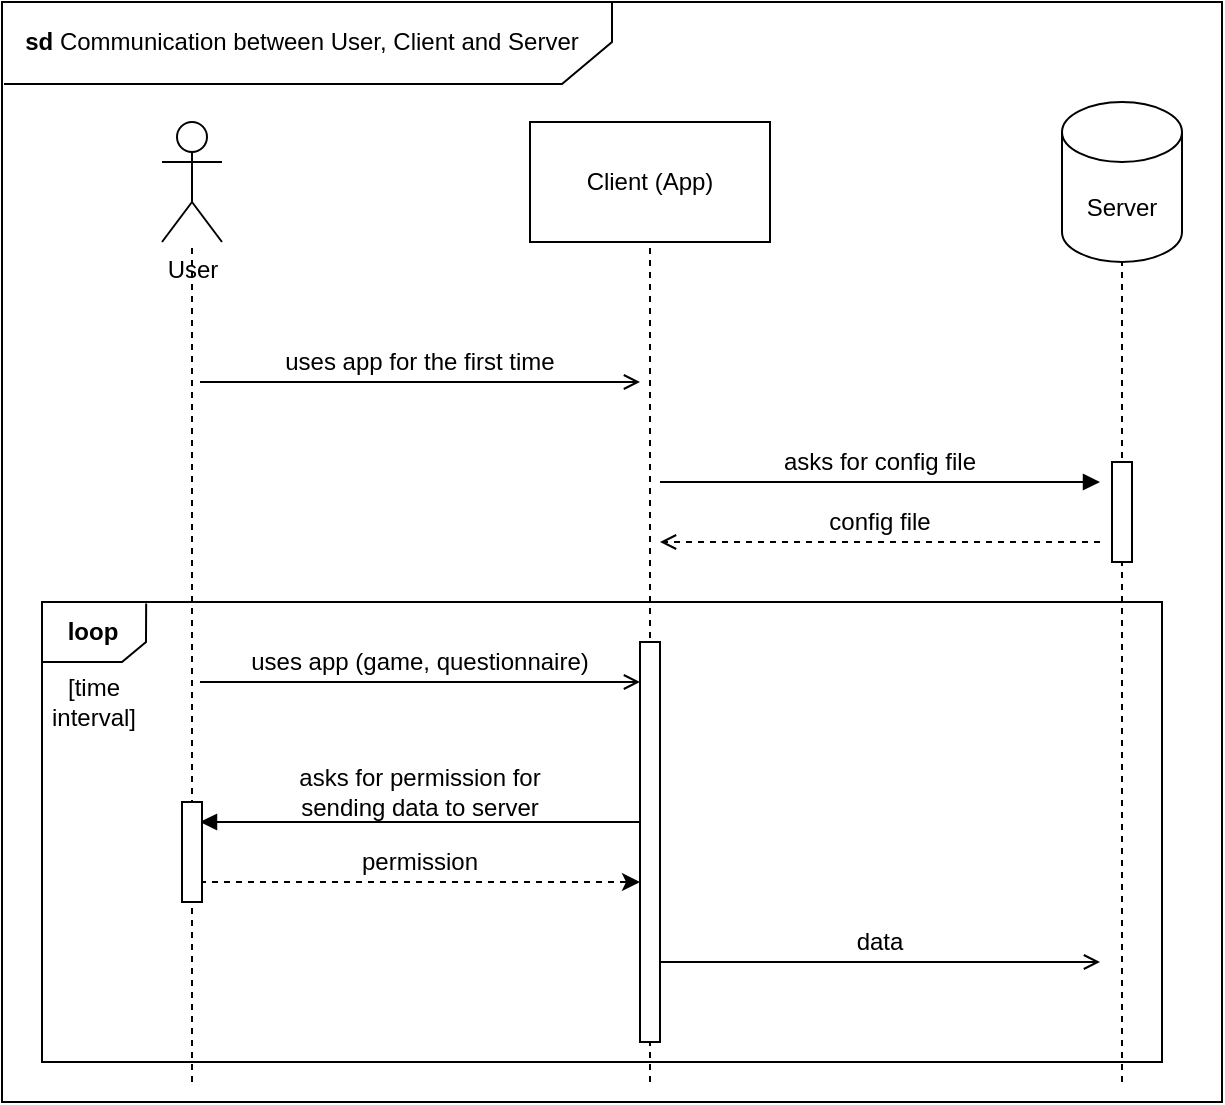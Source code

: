 <mxfile version="15.1.2" type="device"><diagram id="REJW56wdaNitzeAncw-F" name="Page-1"><mxGraphModel dx="1550" dy="859" grid="1" gridSize="10" guides="1" tooltips="1" connect="1" arrows="1" fold="1" page="1" pageScale="1" pageWidth="827" pageHeight="1169" math="0" shadow="0"><root><mxCell id="0"/><mxCell id="1" parent="0"/><mxCell id="6M1lN9iOHNT6FxCKW3XG-34" value="" style="rounded=0;whiteSpace=wrap;html=1;fillColor=none;" parent="1" vertex="1"><mxGeometry x="30" y="40" width="610" height="550" as="geometry"/></mxCell><mxCell id="oHA89BchOG9EVFT2SQ85-9" value="" style="rounded=0;whiteSpace=wrap;html=1;fillColor=none;" vertex="1" parent="1"><mxGeometry x="50" y="340" width="560" height="230" as="geometry"/></mxCell><mxCell id="oHA89BchOG9EVFT2SQ85-10" value="" style="endArrow=none;html=1;rounded=0;entryX=0.093;entryY=0.003;entryDx=0;entryDy=0;entryPerimeter=0;" edge="1" parent="1" target="oHA89BchOG9EVFT2SQ85-9"><mxGeometry width="50" height="50" relative="1" as="geometry"><mxPoint x="50" y="370" as="sourcePoint"/><mxPoint x="157" y="340" as="targetPoint"/><Array as="points"><mxPoint x="90" y="370"/><mxPoint x="102" y="360"/></Array></mxGeometry></mxCell><mxCell id="oHA89BchOG9EVFT2SQ85-11" value="&lt;font style=&quot;font-size: 12px&quot;&gt;&lt;b&gt;loop&lt;/b&gt;&lt;/font&gt;" style="text;html=1;strokeColor=none;fillColor=none;align=center;verticalAlign=middle;whiteSpace=wrap;rounded=0;" vertex="1" parent="1"><mxGeometry x="60" y="345" width="31" height="20" as="geometry"/></mxCell><mxCell id="6M1lN9iOHNT6FxCKW3XG-5" value="Client (App)" style="rounded=0;whiteSpace=wrap;html=1;fillColor=none;" parent="1" vertex="1"><mxGeometry x="294" y="100" width="120" height="60" as="geometry"/></mxCell><mxCell id="6M1lN9iOHNT6FxCKW3XG-6" value="&lt;div&gt;User&lt;/div&gt;" style="shape=umlActor;verticalLabelPosition=bottom;verticalAlign=top;html=1;outlineConnect=0;fillColor=none;" parent="1" vertex="1"><mxGeometry x="110" y="100" width="30" height="60" as="geometry"/></mxCell><mxCell id="6M1lN9iOHNT6FxCKW3XG-11" value="Server" style="shape=cylinder3;whiteSpace=wrap;html=1;boundedLbl=1;backgroundOutline=1;size=15;fillColor=none;" parent="1" vertex="1"><mxGeometry x="560" y="90" width="60" height="80" as="geometry"/></mxCell><mxCell id="6M1lN9iOHNT6FxCKW3XG-15" value="" style="endArrow=none;dashed=1;html=1;" parent="1" edge="1" target="6M1lN9iOHNT6FxCKW3XG-6"><mxGeometry width="50" height="50" relative="1" as="geometry"><mxPoint x="125" y="580" as="sourcePoint"/><mxPoint x="124.5" y="210" as="targetPoint"/></mxGeometry></mxCell><mxCell id="6M1lN9iOHNT6FxCKW3XG-18" value="" style="endArrow=classic;html=1;endFill=1;dashed=1;" parent="1" edge="1"><mxGeometry width="50" height="50" relative="1" as="geometry"><mxPoint x="129" y="480" as="sourcePoint"/><mxPoint x="349" y="480" as="targetPoint"/></mxGeometry></mxCell><mxCell id="6M1lN9iOHNT6FxCKW3XG-19" value="" style="endArrow=block;html=1;endFill=1;" parent="1" edge="1"><mxGeometry width="50" height="50" relative="1" as="geometry"><mxPoint x="349" y="450" as="sourcePoint"/><mxPoint x="129" y="450" as="targetPoint"/></mxGeometry></mxCell><mxCell id="6M1lN9iOHNT6FxCKW3XG-20" value="asks for permission for sending data to server" style="text;html=1;strokeColor=none;fillColor=none;align=center;verticalAlign=middle;whiteSpace=wrap;rounded=0;" parent="1" vertex="1"><mxGeometry x="169" y="420" width="140" height="30" as="geometry"/></mxCell><mxCell id="6M1lN9iOHNT6FxCKW3XG-21" value="permission" style="text;html=1;strokeColor=none;fillColor=none;align=center;verticalAlign=middle;whiteSpace=wrap;rounded=0;" parent="1" vertex="1"><mxGeometry x="169" y="460" width="140" height="20" as="geometry"/></mxCell><mxCell id="6M1lN9iOHNT6FxCKW3XG-22" value="" style="endArrow=block;html=1;endFill=1;" parent="1" edge="1"><mxGeometry width="50" height="50" relative="1" as="geometry"><mxPoint x="359" y="280" as="sourcePoint"/><mxPoint x="579" y="280" as="targetPoint"/></mxGeometry></mxCell><mxCell id="6M1lN9iOHNT6FxCKW3XG-23" value="" style="endArrow=open;html=1;endFill=0;dashed=1;" parent="1" edge="1"><mxGeometry width="50" height="50" relative="1" as="geometry"><mxPoint x="579" y="310" as="sourcePoint"/><mxPoint x="359" y="310" as="targetPoint"/></mxGeometry></mxCell><mxCell id="6M1lN9iOHNT6FxCKW3XG-24" value="config file" style="text;html=1;strokeColor=none;fillColor=none;align=center;verticalAlign=middle;whiteSpace=wrap;rounded=0;" parent="1" vertex="1"><mxGeometry x="399" y="290" width="140" height="20" as="geometry"/></mxCell><mxCell id="6M1lN9iOHNT6FxCKW3XG-25" value="asks for config file" style="text;html=1;strokeColor=none;fillColor=none;align=center;verticalAlign=middle;whiteSpace=wrap;rounded=0;" parent="1" vertex="1"><mxGeometry x="399" y="260" width="140" height="20" as="geometry"/></mxCell><mxCell id="6M1lN9iOHNT6FxCKW3XG-28" value="" style="endArrow=open;html=1;endFill=0;" parent="1" edge="1"><mxGeometry width="50" height="50" relative="1" as="geometry"><mxPoint x="129" y="380" as="sourcePoint"/><mxPoint x="349" y="380" as="targetPoint"/></mxGeometry></mxCell><mxCell id="6M1lN9iOHNT6FxCKW3XG-29" value="uses app (game, questionnaire)" style="text;html=1;strokeColor=none;fillColor=none;align=center;verticalAlign=middle;whiteSpace=wrap;rounded=0;" parent="1" vertex="1"><mxGeometry x="149" y="360" width="180" height="20" as="geometry"/></mxCell><mxCell id="6M1lN9iOHNT6FxCKW3XG-30" value="" style="endArrow=open;html=1;endFill=0;" parent="1" edge="1"><mxGeometry width="50" height="50" relative="1" as="geometry"><mxPoint x="359" y="520" as="sourcePoint"/><mxPoint x="579" y="520" as="targetPoint"/></mxGeometry></mxCell><mxCell id="6M1lN9iOHNT6FxCKW3XG-33" value="data" style="text;html=1;strokeColor=none;fillColor=none;align=center;verticalAlign=middle;whiteSpace=wrap;rounded=0;" parent="1" vertex="1"><mxGeometry x="399" y="500" width="140" height="20" as="geometry"/></mxCell><mxCell id="6M1lN9iOHNT6FxCKW3XG-36" value="" style="endArrow=none;html=1;entryX=0.5;entryY=0;entryDx=0;entryDy=0;rounded=0;" parent="1" target="6M1lN9iOHNT6FxCKW3XG-34" edge="1"><mxGeometry width="50" height="50" relative="1" as="geometry"><mxPoint x="31" y="81" as="sourcePoint"/><mxPoint x="750" y="60" as="targetPoint"/><Array as="points"><mxPoint x="310" y="81"/><mxPoint x="335" y="60"/></Array></mxGeometry></mxCell><mxCell id="6M1lN9iOHNT6FxCKW3XG-37" value="&lt;font style=&quot;font-size: 12px&quot;&gt;&lt;b&gt;sd&lt;/b&gt; &lt;font style=&quot;font-size: 12px&quot;&gt;Communication between User, Client and Server&lt;/font&gt;&lt;/font&gt;" style="text;html=1;strokeColor=none;fillColor=none;align=center;verticalAlign=middle;whiteSpace=wrap;rounded=0;" parent="1" vertex="1"><mxGeometry x="40" y="50" width="280" height="20" as="geometry"/></mxCell><mxCell id="oHA89BchOG9EVFT2SQ85-1" value="" style="endArrow=none;dashed=1;html=1;entryX=0.5;entryY=1;entryDx=0;entryDy=0;entryPerimeter=0;" edge="1" parent="1" target="6M1lN9iOHNT6FxCKW3XG-11"><mxGeometry width="50" height="50" relative="1" as="geometry"><mxPoint x="590" y="580" as="sourcePoint"/><mxPoint x="589.5" y="210" as="targetPoint"/><Array as="points"><mxPoint x="590" y="390"/></Array></mxGeometry></mxCell><mxCell id="oHA89BchOG9EVFT2SQ85-2" value="" style="endArrow=open;html=1;endFill=0;" edge="1" parent="1"><mxGeometry width="50" height="50" relative="1" as="geometry"><mxPoint x="129" y="230" as="sourcePoint"/><mxPoint x="349" y="230" as="targetPoint"/></mxGeometry></mxCell><mxCell id="oHA89BchOG9EVFT2SQ85-3" value="uses app for the first time" style="text;html=1;strokeColor=none;fillColor=none;align=center;verticalAlign=middle;whiteSpace=wrap;rounded=0;" vertex="1" parent="1"><mxGeometry x="149" y="210" width="180" height="20" as="geometry"/></mxCell><mxCell id="oHA89BchOG9EVFT2SQ85-5" value="" style="rounded=0;whiteSpace=wrap;html=1;fillColor=#FFFFFF;" vertex="1" parent="1"><mxGeometry x="585" y="270" width="10" height="50" as="geometry"/></mxCell><mxCell id="oHA89BchOG9EVFT2SQ85-7" value="" style="endArrow=none;dashed=1;html=1;entryX=0.5;entryY=1;entryDx=0;entryDy=0;" edge="1" parent="1" target="6M1lN9iOHNT6FxCKW3XG-5"><mxGeometry width="50" height="50" relative="1" as="geometry"><mxPoint x="354" y="580" as="sourcePoint"/><mxPoint x="354" y="320" as="targetPoint"/></mxGeometry></mxCell><mxCell id="oHA89BchOG9EVFT2SQ85-8" value="" style="rounded=0;whiteSpace=wrap;html=1;" vertex="1" parent="1"><mxGeometry x="120" y="440" width="10" height="50" as="geometry"/></mxCell><mxCell id="oHA89BchOG9EVFT2SQ85-4" value="" style="rounded=0;whiteSpace=wrap;html=1;" vertex="1" parent="1"><mxGeometry x="349" y="360" width="10" height="200" as="geometry"/></mxCell><mxCell id="oHA89BchOG9EVFT2SQ85-15" value="[time interval]" style="text;html=1;strokeColor=none;fillColor=none;align=center;verticalAlign=middle;whiteSpace=wrap;rounded=0;" vertex="1" parent="1"><mxGeometry x="55.5" y="380" width="40" height="20" as="geometry"/></mxCell></root></mxGraphModel></diagram></mxfile>